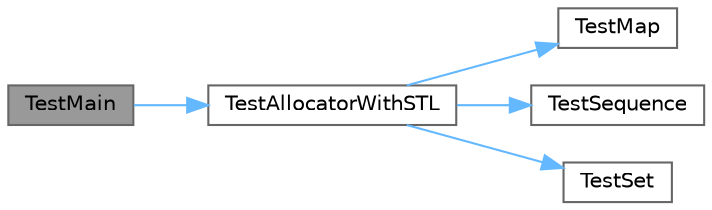 digraph "TestMain"
{
 // LATEX_PDF_SIZE
  bgcolor="transparent";
  edge [fontname=Helvetica,fontsize=10,labelfontname=Helvetica,labelfontsize=10];
  node [fontname=Helvetica,fontsize=10,shape=box,height=0.2,width=0.4];
  rankdir="LR";
  Node1 [id="Node000001",label="TestMain",height=0.2,width=0.4,color="gray40", fillcolor="grey60", style="filled", fontcolor="black",tooltip="Entry point to a TBB unit test application"];
  Node1 -> Node2 [id="edge1_Node000001_Node000002",color="steelblue1",style="solid",tooltip=" "];
  Node2 [id="Node000002",label="TestAllocatorWithSTL",height=0.2,width=0.4,color="grey40", fillcolor="white", style="filled",URL="$test__allocator___s_t_l_8h.html#a6e31bcea52128e7fd6239dd4a0cf9ae0",tooltip=" "];
  Node2 -> Node3 [id="edge2_Node000002_Node000003",color="steelblue1",style="solid",tooltip=" "];
  Node3 [id="Node000003",label="TestMap",height=0.2,width=0.4,color="grey40", fillcolor="white", style="filled",URL="$test__allocator___s_t_l_8h.html#a8b70328c8dcaf33772f8e632a250135e",tooltip=" "];
  Node2 -> Node4 [id="edge3_Node000002_Node000004",color="steelblue1",style="solid",tooltip=" "];
  Node4 [id="Node000004",label="TestSequence",height=0.2,width=0.4,color="grey40", fillcolor="white", style="filled",URL="$test__allocator___s_t_l_8h.html#ae6433485ac3978bcf6ddc08d5843371f",tooltip=" "];
  Node2 -> Node5 [id="edge4_Node000002_Node000005",color="steelblue1",style="solid",tooltip=" "];
  Node5 [id="Node000005",label="TestSet",height=0.2,width=0.4,color="grey40", fillcolor="white", style="filled",URL="$test__allocator___s_t_l_8h.html#a6494b30e811405a2a55c0911c639c803",tooltip=" "];
}
